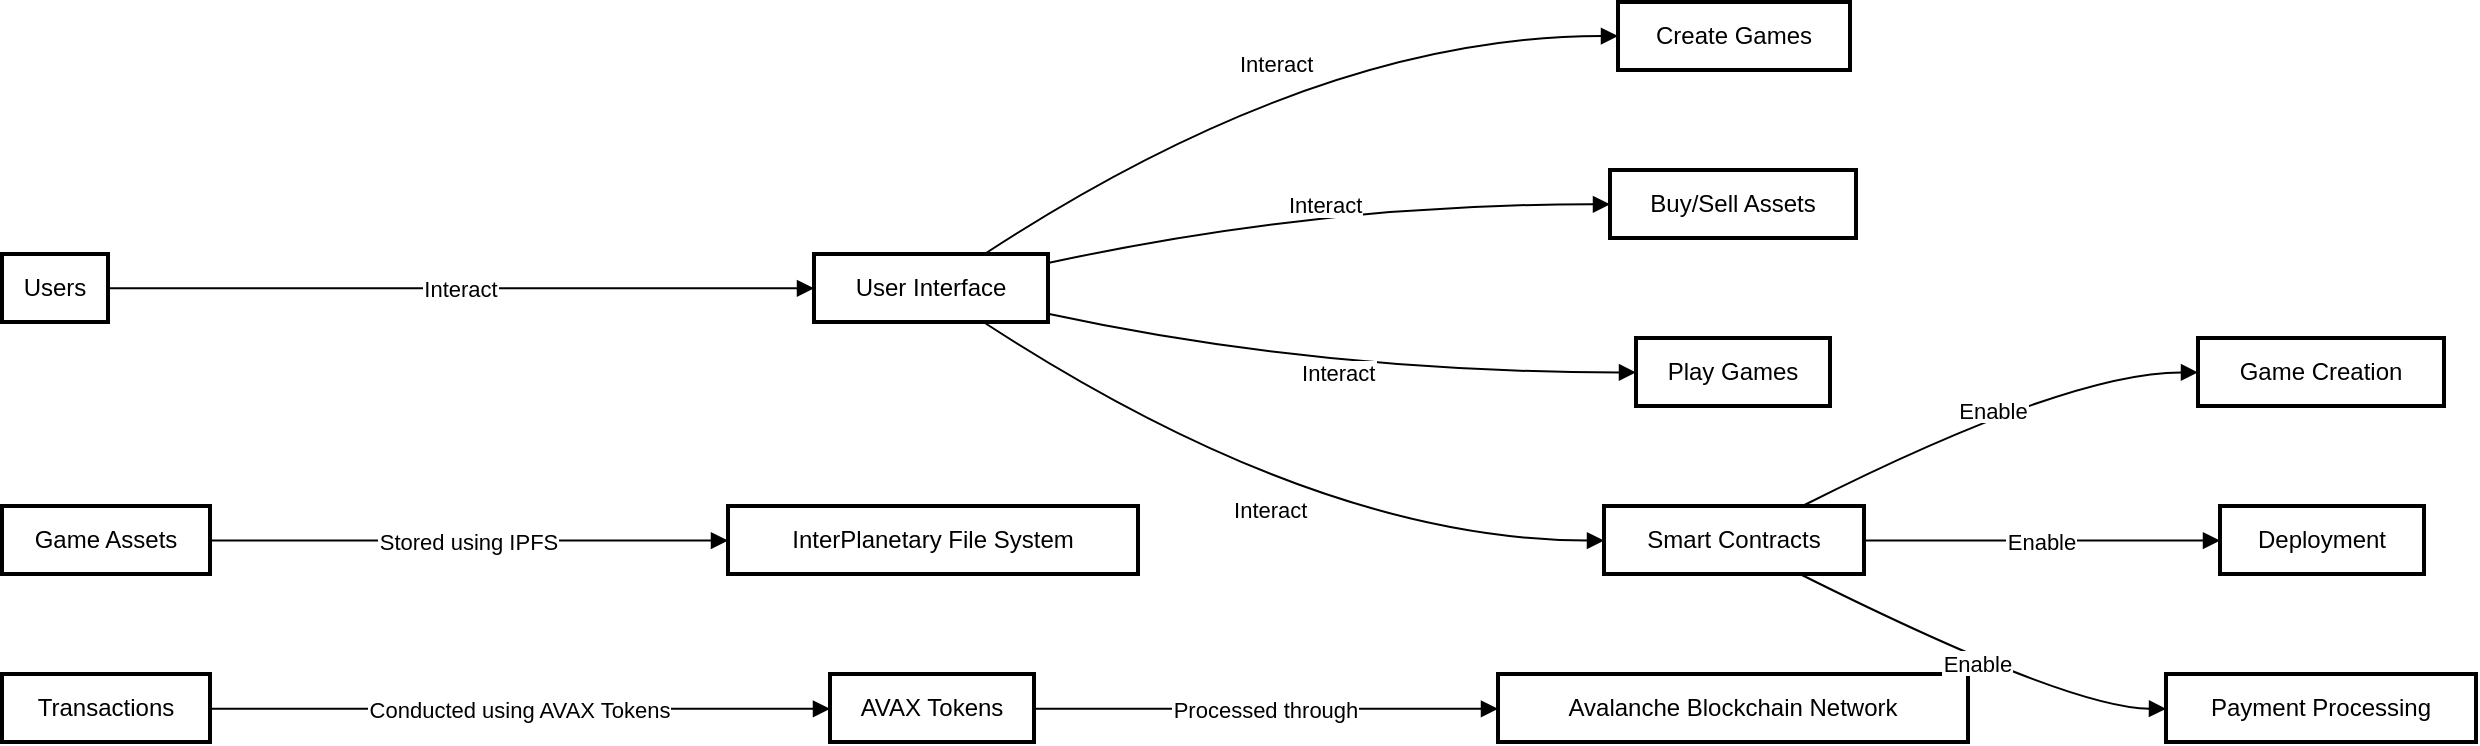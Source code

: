 <mxfile version="21.2.7" type="github">
  <diagram name="Page-1" id="uW6NDWG_iKS6co7Dx3GH">
    <mxGraphModel dx="1902" dy="1596" grid="1" gridSize="10" guides="1" tooltips="1" connect="1" arrows="1" fold="1" page="1" pageScale="1" pageWidth="850" pageHeight="1100" math="0" shadow="0">
      <root>
        <mxCell id="0" />
        <mxCell id="1" parent="0" />
        <mxCell id="2" value="Users" style="whiteSpace=wrap;strokeWidth=2;" parent="1" vertex="1">
          <mxGeometry y="126" width="53" height="34" as="geometry" />
        </mxCell>
        <mxCell id="3" value="User Interface" style="whiteSpace=wrap;strokeWidth=2;" parent="1" vertex="1">
          <mxGeometry x="406" y="126" width="117" height="34" as="geometry" />
        </mxCell>
        <mxCell id="4" value="Create Games" style="whiteSpace=wrap;strokeWidth=2;" parent="1" vertex="1">
          <mxGeometry x="808" width="116" height="34" as="geometry" />
        </mxCell>
        <mxCell id="5" value="Buy/Sell Assets" style="whiteSpace=wrap;strokeWidth=2;" parent="1" vertex="1">
          <mxGeometry x="804" y="84" width="123" height="34" as="geometry" />
        </mxCell>
        <mxCell id="6" value="Play Games" style="whiteSpace=wrap;strokeWidth=2;" parent="1" vertex="1">
          <mxGeometry x="817" y="168" width="97" height="34" as="geometry" />
        </mxCell>
        <mxCell id="7" value="Avalanche Blockchain Network" style="whiteSpace=wrap;strokeWidth=2;" parent="1" vertex="1">
          <mxGeometry x="748" y="336" width="235" height="34" as="geometry" />
        </mxCell>
        <mxCell id="8" value="Smart Contracts" style="whiteSpace=wrap;strokeWidth=2;" parent="1" vertex="1">
          <mxGeometry x="801" y="252" width="130" height="34" as="geometry" />
        </mxCell>
        <mxCell id="9" value="Game Creation" style="whiteSpace=wrap;strokeWidth=2;" parent="1" vertex="1">
          <mxGeometry x="1098" y="168" width="123" height="34" as="geometry" />
        </mxCell>
        <mxCell id="10" value="Deployment" style="whiteSpace=wrap;strokeWidth=2;" parent="1" vertex="1">
          <mxGeometry x="1109" y="252" width="102" height="34" as="geometry" />
        </mxCell>
        <mxCell id="11" value="Payment Processing" style="whiteSpace=wrap;strokeWidth=2;" parent="1" vertex="1">
          <mxGeometry x="1082" y="336" width="155" height="34" as="geometry" />
        </mxCell>
        <mxCell id="12" value="Game Assets" style="whiteSpace=wrap;strokeWidth=2;" parent="1" vertex="1">
          <mxGeometry y="252" width="104" height="34" as="geometry" />
        </mxCell>
        <mxCell id="13" value="InterPlanetary File System" style="whiteSpace=wrap;strokeWidth=2;" parent="1" vertex="1">
          <mxGeometry x="363" y="252" width="205" height="34" as="geometry" />
        </mxCell>
        <mxCell id="14" value="Transactions" style="whiteSpace=wrap;strokeWidth=2;" parent="1" vertex="1">
          <mxGeometry y="336" width="104" height="34" as="geometry" />
        </mxCell>
        <mxCell id="15" value="AVAX Tokens" style="whiteSpace=wrap;strokeWidth=2;" parent="1" vertex="1">
          <mxGeometry x="414" y="336" width="102" height="34" as="geometry" />
        </mxCell>
        <mxCell id="16" value="Interact" style="curved=1;startArrow=none;endArrow=block;exitX=0.996;exitY=0.505;entryX=0.003;entryY=0.505;" parent="1" source="2" target="3" edge="1">
          <mxGeometry relative="1" as="geometry">
            <Array as="points" />
          </mxGeometry>
        </mxCell>
        <mxCell id="17" value="Interact" style="curved=1;startArrow=none;endArrow=block;exitX=0.727;exitY=0.004;entryX=0.001;entryY=0.501;" parent="1" source="3" target="4" edge="1">
          <mxGeometry relative="1" as="geometry">
            <Array as="points">
              <mxPoint x="658" y="17" />
            </Array>
          </mxGeometry>
        </mxCell>
        <mxCell id="18" value="Interact" style="curved=1;startArrow=none;endArrow=block;exitX=1.006;exitY=0.129;entryX=0.004;entryY=0.504;" parent="1" source="3" target="5" edge="1">
          <mxGeometry relative="1" as="geometry">
            <Array as="points">
              <mxPoint x="658" y="101" />
            </Array>
          </mxGeometry>
        </mxCell>
        <mxCell id="19" value="Interact" style="curved=1;startArrow=none;endArrow=block;exitX=1.006;exitY=0.882;entryX=0.001;entryY=0.507;" parent="1" source="3" target="6" edge="1">
          <mxGeometry relative="1" as="geometry">
            <Array as="points">
              <mxPoint x="658" y="185" />
            </Array>
          </mxGeometry>
        </mxCell>
        <mxCell id="20" value="Interact" style="curved=1;startArrow=none;endArrow=block;exitX=0.727;exitY=1.007;entryX=-0.003;entryY=0.509;" parent="1" source="3" target="8" edge="1">
          <mxGeometry relative="1" as="geometry">
            <Array as="points">
              <mxPoint x="658" y="269" />
            </Array>
          </mxGeometry>
        </mxCell>
        <mxCell id="21" value="Enable" style="curved=1;startArrow=none;endArrow=block;exitX=0.759;exitY=0.008;entryX=0.004;entryY=0.507;" parent="1" source="8" target="9" edge="1">
          <mxGeometry relative="1" as="geometry">
            <Array as="points">
              <mxPoint x="1033" y="185" />
            </Array>
          </mxGeometry>
        </mxCell>
        <mxCell id="22" value="Enable" style="curved=1;startArrow=none;endArrow=block;exitX=1.0;exitY=0.509;entryX=-0.001;entryY=0.509;" parent="1" source="8" target="10" edge="1">
          <mxGeometry relative="1" as="geometry">
            <Array as="points" />
          </mxGeometry>
        </mxCell>
        <mxCell id="23" value="Enable" style="curved=1;startArrow=none;endArrow=block;exitX=0.759;exitY=1.011;entryX=0.0;entryY=0.512;" parent="1" source="8" target="11" edge="1">
          <mxGeometry relative="1" as="geometry">
            <Array as="points">
              <mxPoint x="1033" y="353" />
            </Array>
          </mxGeometry>
        </mxCell>
        <mxCell id="24" value="Stored using IPFS" style="curved=1;startArrow=none;endArrow=block;exitX=1.002;exitY=0.509;entryX=-0.002;entryY=0.509;" parent="1" source="12" target="13" edge="1">
          <mxGeometry relative="1" as="geometry">
            <Array as="points" />
          </mxGeometry>
        </mxCell>
        <mxCell id="25" value="Conducted using AVAX Tokens" style="curved=1;startArrow=none;endArrow=block;exitX=1.003;exitY=0.512;entryX=-0.002;entryY=0.512;" parent="1" source="14" target="15" edge="1">
          <mxGeometry relative="1" as="geometry">
            <Array as="points" />
          </mxGeometry>
        </mxCell>
        <mxCell id="26" value="Processed through" style="curved=1;startArrow=none;endArrow=block;exitX=1.003;exitY=0.512;entryX=0.001;entryY=0.512;" parent="1" source="15" target="7" edge="1">
          <mxGeometry relative="1" as="geometry">
            <Array as="points" />
          </mxGeometry>
        </mxCell>
      </root>
    </mxGraphModel>
  </diagram>
</mxfile>
